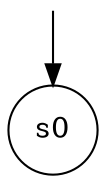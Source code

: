 digraph g {

	s0 [shape="circle" label="s0"];

__start0 [label="" shape="none" width="0" height="0"];
__start0 -> s0;

}
